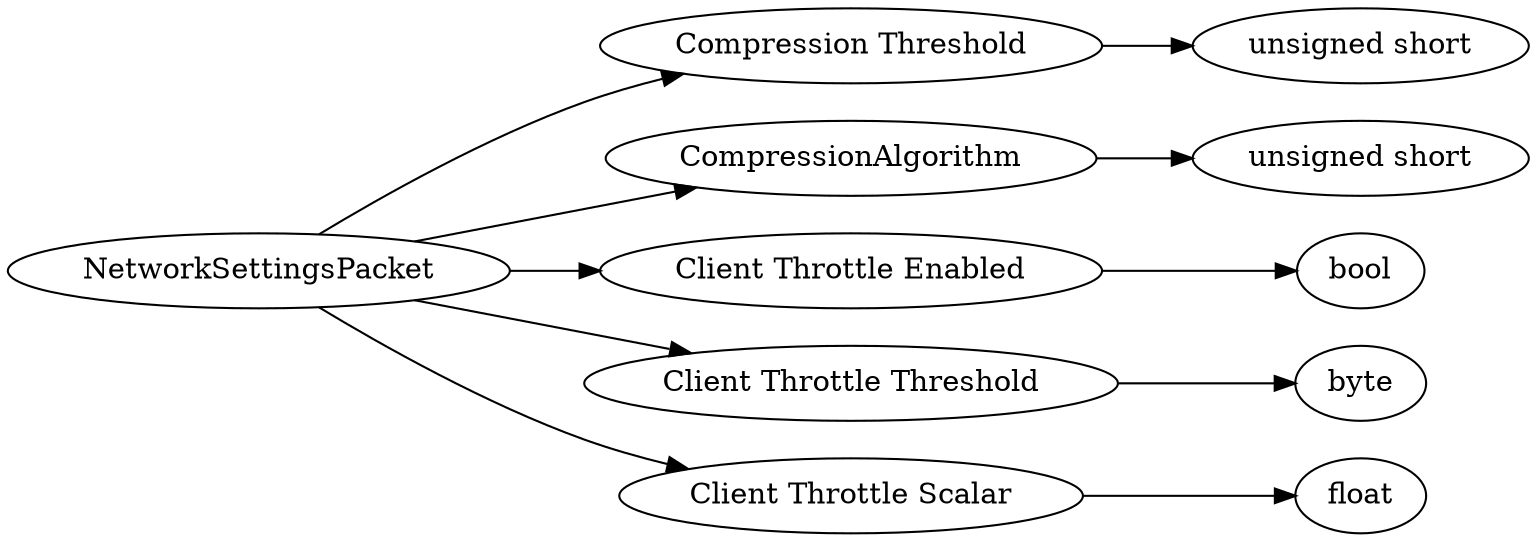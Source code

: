 digraph "NetworkSettingsPacket" {
rankdir = LR
0
0 -> 1
1 -> 2
0 -> 3
3 -> 4
0 -> 5
5 -> 6
0 -> 7
7 -> 8
0 -> 9
9 -> 10

0 [label="NetworkSettingsPacket",comment="name: \"NetworkSettingsPacket\", typeName: \"\", id: 0, branchId: 143, recurseId: -1, attributes: 0, notes: \"\""];
1 [label="Compression Threshold",comment="name: \"Compression Threshold\", typeName: \"\", id: 1, branchId: 0, recurseId: -1, attributes: 0, notes: \"Determines the smallest size of raw network payload to compress.
NOTE: 0 is disable compression, 1 is compress everything 1 byte or larger (so everything)\""];
2 [label="unsigned short",comment="name: \"unsigned short\", typeName: \"\", id: 2, branchId: 0, recurseId: -1, attributes: 512, notes: \"\""];
3 [label="CompressionAlgorithm",comment="name: \"CompressionAlgorithm\", typeName: \"\", id: 3, branchId: 0, recurseId: -1, attributes: 0, notes: \"\""];
4 [label="unsigned short",comment="name: \"unsigned short\", typeName: \"\", id: 4, branchId: 0, recurseId: -1, attributes: 512, notes: \"\""];
5 [label="Client Throttle Enabled",comment="name: \"Client Throttle Enabled\", typeName: \"\", id: 5, branchId: 0, recurseId: -1, attributes: 0, notes: \"\""];
6 [label="bool",comment="name: \"bool\", typeName: \"\", id: 6, branchId: 0, recurseId: -1, attributes: 512, notes: \"\""];
7 [label="Client Throttle Threshold",comment="name: \"Client Throttle Threshold\", typeName: \"\", id: 7, branchId: 0, recurseId: -1, attributes: 0, notes: \"\""];
8 [label="byte",comment="name: \"byte\", typeName: \"\", id: 8, branchId: 0, recurseId: -1, attributes: 512, notes: \"\""];
9 [label="Client Throttle Scalar",comment="name: \"Client Throttle Scalar\", typeName: \"\", id: 9, branchId: 0, recurseId: -1, attributes: 0, notes: \"\""];
10 [label="float",comment="name: \"float\", typeName: \"\", id: 10, branchId: 0, recurseId: -1, attributes: 512, notes: \"\""];
{ rank = max;2;4;6;8;10}

}
